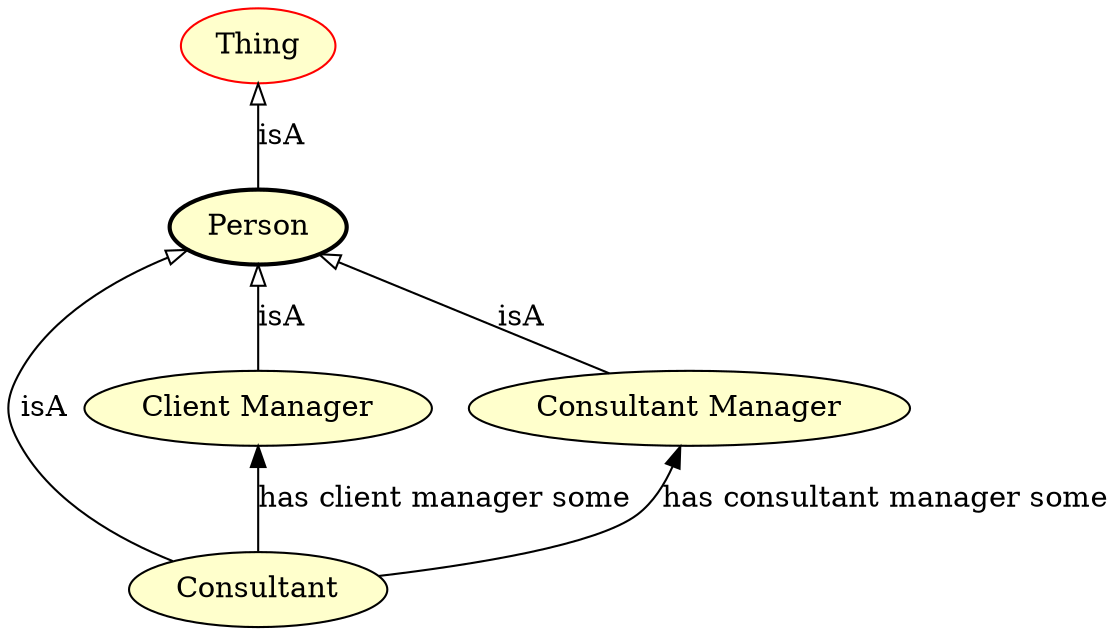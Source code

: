 digraph {
	graph [fontsize=8 rankdir=BT]
	Consultant [label=Consultant URL="http://example.org/owl-client-relationship#Consultant" fillcolor="#ffffcc" style=filled]
	Person [label=Person URL="http://example.org/owl-client-relationship#Person" fillcolor="#ffffcc" penwidth=2 style=filled]
	"Client Manager" [label="Client Manager" URL="http://example.org/owl-client-relationship#ClientManager" fillcolor="#ffffcc" style=filled]
	"Consultant Manager" [label="Consultant Manager" URL="http://example.org/owl-client-relationship#ConsultantManager" fillcolor="#ffffcc" style=filled]
	"Client Manager" -> Person [label=isA arrowhead=empty]
	"Consultant Manager" -> Person [label=isA arrowhead=empty]
	Thing [label=Thing URL="http://www.w3.org/2002/07/owl#Thing" color=red fillcolor="#ffffcc" style=filled]
	Person -> Thing [label=isA arrowhead=empty]
	Consultant -> Person [label=isA arrowhead=empty]
	Consultant -> "Consultant Manager" [label="has consultant manager some"]
	Consultant -> "Client Manager" [label="has client manager some"]
}
